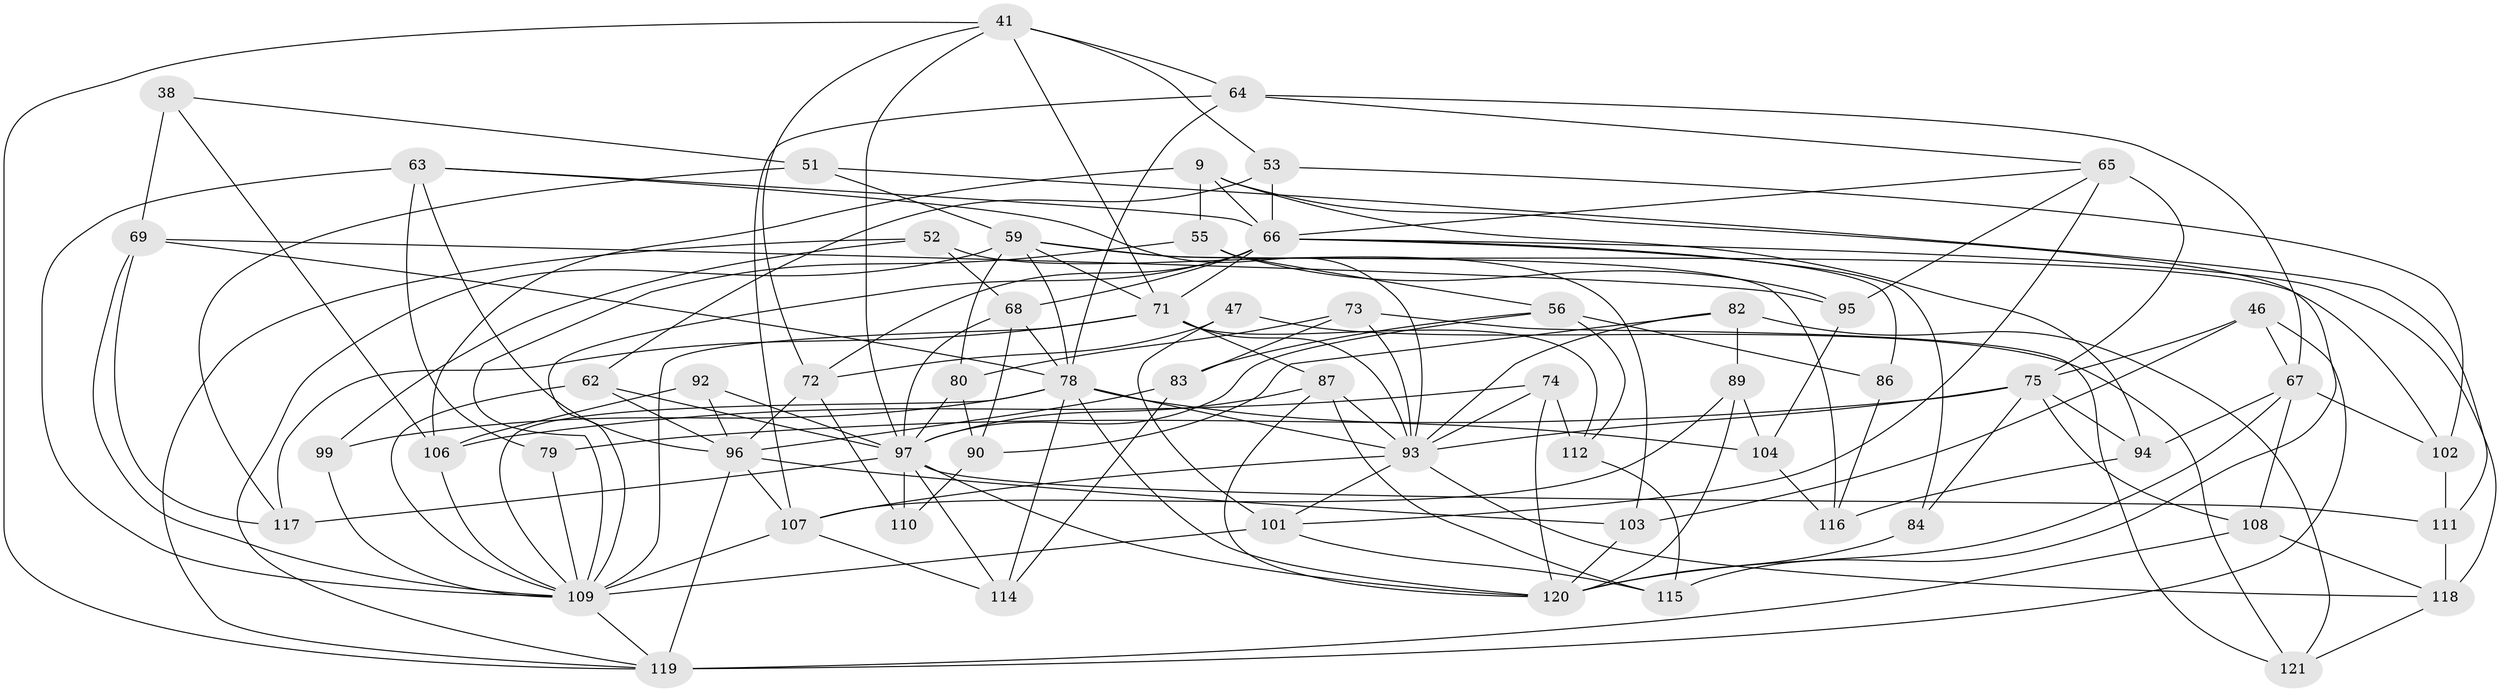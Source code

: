 // original degree distribution, {4: 1.0}
// Generated by graph-tools (version 1.1) at 2025/57/03/09/25 04:57:15]
// undirected, 60 vertices, 154 edges
graph export_dot {
graph [start="1"]
  node [color=gray90,style=filled];
  9 [super="+1"];
  38;
  41 [super="+21+32"];
  46;
  47;
  51;
  52;
  53;
  55;
  56 [super="+48"];
  59 [super="+2+18"];
  62;
  63 [super="+49"];
  64 [super="+45"];
  65 [super="+31"];
  66 [super="+20+34"];
  67 [super="+44"];
  68 [super="+60"];
  69 [super="+4"];
  71 [super="+24"];
  72 [super="+42"];
  73;
  74;
  75 [super="+6+22"];
  78 [super="+70"];
  79;
  80;
  82;
  83;
  84;
  86;
  87 [super="+13"];
  89;
  90;
  92;
  93 [super="+17+57"];
  94;
  95;
  96 [super="+40+54"];
  97 [super="+8+15+88"];
  99 [super="+91"];
  101 [super="+76"];
  102;
  103;
  104;
  106 [super="+77"];
  107 [super="+100+50"];
  108;
  109 [super="+105+37+98+58"];
  110;
  111;
  112;
  114;
  115;
  116;
  117;
  118 [super="+85"];
  119 [super="+10+61"];
  120 [super="+39+113"];
  121;
  9 -- 55;
  9 -- 94;
  9 -- 106 [weight=2];
  9 -- 115;
  9 -- 66;
  38 -- 51;
  38 -- 69 [weight=2];
  38 -- 106;
  41 -- 64 [weight=2];
  41 -- 72;
  41 -- 97 [weight=2];
  41 -- 71;
  41 -- 119;
  41 -- 53;
  46 -- 75;
  46 -- 67;
  46 -- 103;
  46 -- 119;
  47 -- 101;
  47 -- 72 [weight=2];
  47 -- 121;
  51 -- 117;
  51 -- 111;
  51 -- 59;
  52 -- 103;
  52 -- 99;
  52 -- 68;
  52 -- 119;
  53 -- 102;
  53 -- 62;
  53 -- 66;
  55 -- 95;
  55 -- 56;
  55 -- 109;
  56 -- 86 [weight=2];
  56 -- 112;
  56 -- 83;
  56 -- 97;
  59 -- 71 [weight=2];
  59 -- 80;
  59 -- 102;
  59 -- 116;
  59 -- 119;
  59 -- 78;
  62 -- 97;
  62 -- 109;
  62 -- 96;
  63 -- 79 [weight=2];
  63 -- 93;
  63 -- 66;
  63 -- 109;
  63 -- 96;
  64 -- 65;
  64 -- 107;
  64 -- 78;
  64 -- 67;
  65 -- 75 [weight=2];
  65 -- 95;
  65 -- 66;
  65 -- 101;
  66 -- 68 [weight=2];
  66 -- 109;
  66 -- 71;
  66 -- 72;
  66 -- 84;
  66 -- 86;
  66 -- 118;
  67 -- 94;
  67 -- 120;
  67 -- 108;
  67 -- 102;
  68 -- 97;
  68 -- 90;
  68 -- 78;
  69 -- 78;
  69 -- 109;
  69 -- 117;
  69 -- 95;
  71 -- 112;
  71 -- 117;
  71 -- 87 [weight=2];
  71 -- 109;
  71 -- 93;
  72 -- 96;
  72 -- 110;
  73 -- 83;
  73 -- 80;
  73 -- 121;
  73 -- 93;
  74 -- 112;
  74 -- 106;
  74 -- 93;
  74 -- 120;
  75 -- 79;
  75 -- 108;
  75 -- 94;
  75 -- 84;
  75 -- 93;
  78 -- 104;
  78 -- 99 [weight=3];
  78 -- 109 [weight=2];
  78 -- 114;
  78 -- 93 [weight=2];
  78 -- 120;
  79 -- 109;
  80 -- 90;
  80 -- 97;
  82 -- 89;
  82 -- 121;
  82 -- 90;
  82 -- 93;
  83 -- 114;
  83 -- 96;
  84 -- 120 [weight=2];
  86 -- 116;
  87 -- 93;
  87 -- 115;
  87 -- 97;
  87 -- 120;
  89 -- 107;
  89 -- 120;
  89 -- 104;
  90 -- 110;
  92 -- 97 [weight=2];
  92 -- 106;
  92 -- 96;
  93 -- 101;
  93 -- 107 [weight=2];
  93 -- 118 [weight=2];
  94 -- 116;
  95 -- 104;
  96 -- 107;
  96 -- 119 [weight=3];
  96 -- 103;
  97 -- 110 [weight=2];
  97 -- 114;
  97 -- 117;
  97 -- 120 [weight=2];
  97 -- 111;
  99 -- 109 [weight=2];
  101 -- 109 [weight=2];
  101 -- 115;
  102 -- 111;
  103 -- 120;
  104 -- 116;
  106 -- 109;
  107 -- 109 [weight=2];
  107 -- 114;
  108 -- 119;
  108 -- 118;
  109 -- 119 [weight=2];
  111 -- 118;
  112 -- 115;
  118 -- 121;
}
